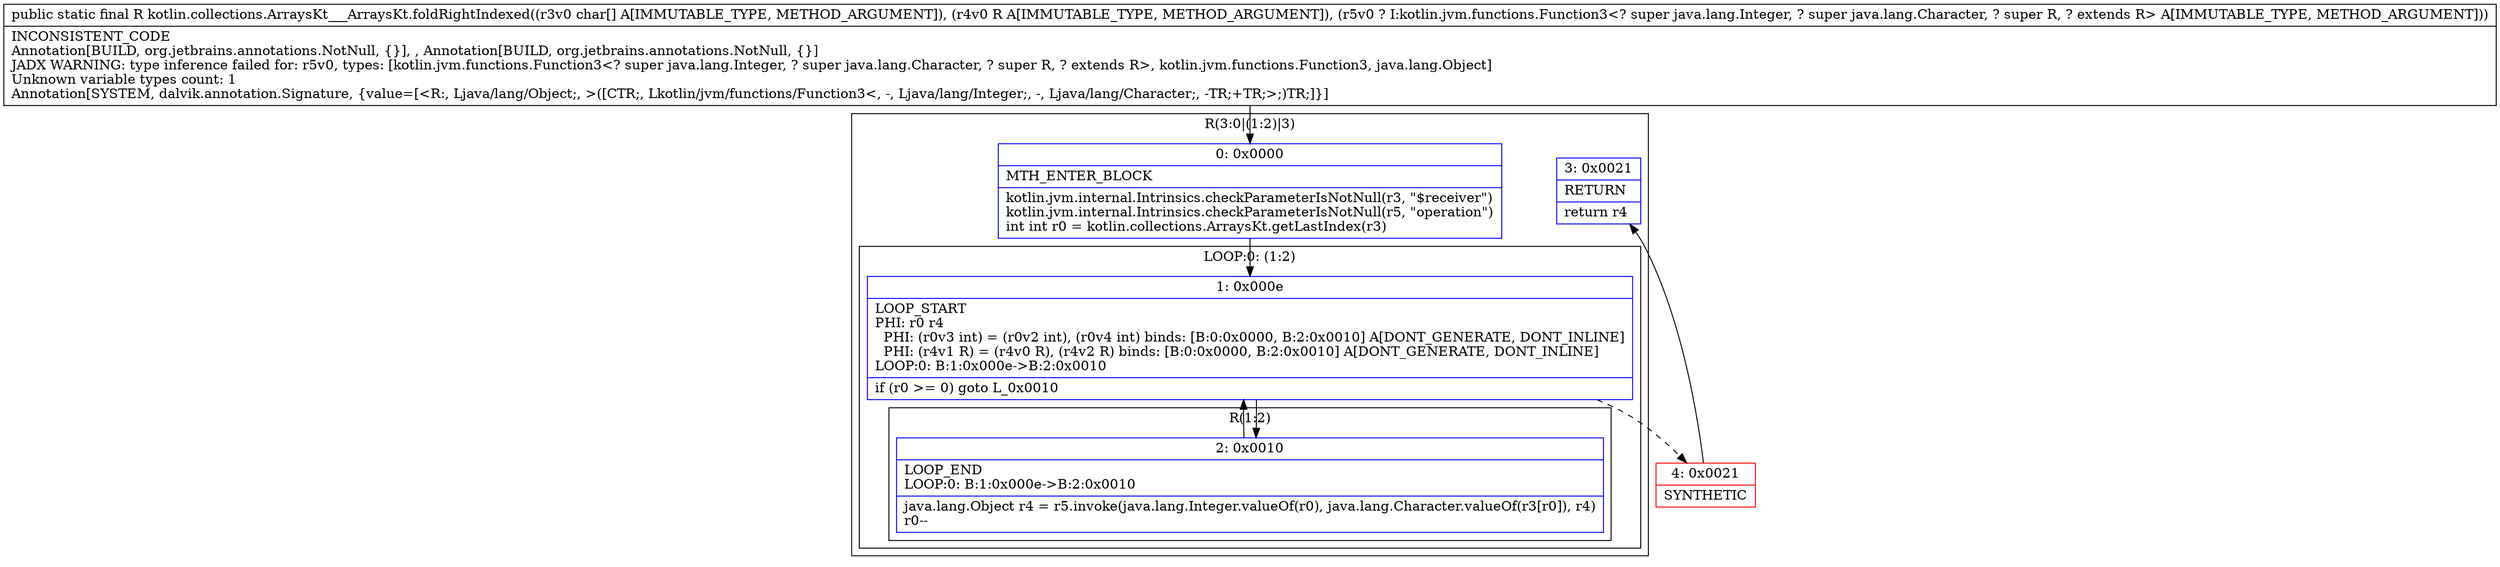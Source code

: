 digraph "CFG forkotlin.collections.ArraysKt___ArraysKt.foldRightIndexed([CLjava\/lang\/Object;Lkotlin\/jvm\/functions\/Function3;)Ljava\/lang\/Object;" {
subgraph cluster_Region_745137238 {
label = "R(3:0|(1:2)|3)";
node [shape=record,color=blue];
Node_0 [shape=record,label="{0\:\ 0x0000|MTH_ENTER_BLOCK\l|kotlin.jvm.internal.Intrinsics.checkParameterIsNotNull(r3, \"$receiver\")\lkotlin.jvm.internal.Intrinsics.checkParameterIsNotNull(r5, \"operation\")\lint int r0 = kotlin.collections.ArraysKt.getLastIndex(r3)\l}"];
subgraph cluster_LoopRegion_1590650610 {
label = "LOOP:0: (1:2)";
node [shape=record,color=blue];
Node_1 [shape=record,label="{1\:\ 0x000e|LOOP_START\lPHI: r0 r4 \l  PHI: (r0v3 int) = (r0v2 int), (r0v4 int) binds: [B:0:0x0000, B:2:0x0010] A[DONT_GENERATE, DONT_INLINE]\l  PHI: (r4v1 R) = (r4v0 R), (r4v2 R) binds: [B:0:0x0000, B:2:0x0010] A[DONT_GENERATE, DONT_INLINE]\lLOOP:0: B:1:0x000e\-\>B:2:0x0010\l|if (r0 \>= 0) goto L_0x0010\l}"];
subgraph cluster_Region_1229703567 {
label = "R(1:2)";
node [shape=record,color=blue];
Node_2 [shape=record,label="{2\:\ 0x0010|LOOP_END\lLOOP:0: B:1:0x000e\-\>B:2:0x0010\l|java.lang.Object r4 = r5.invoke(java.lang.Integer.valueOf(r0), java.lang.Character.valueOf(r3[r0]), r4)\lr0\-\-\l}"];
}
}
Node_3 [shape=record,label="{3\:\ 0x0021|RETURN\l|return r4\l}"];
}
Node_4 [shape=record,color=red,label="{4\:\ 0x0021|SYNTHETIC\l}"];
MethodNode[shape=record,label="{public static final R kotlin.collections.ArraysKt___ArraysKt.foldRightIndexed((r3v0 char[] A[IMMUTABLE_TYPE, METHOD_ARGUMENT]), (r4v0 R A[IMMUTABLE_TYPE, METHOD_ARGUMENT]), (r5v0 ? I:kotlin.jvm.functions.Function3\<? super java.lang.Integer, ? super java.lang.Character, ? super R, ? extends R\> A[IMMUTABLE_TYPE, METHOD_ARGUMENT]))  | INCONSISTENT_CODE\lAnnotation[BUILD, org.jetbrains.annotations.NotNull, \{\}], , Annotation[BUILD, org.jetbrains.annotations.NotNull, \{\}]\lJADX WARNING: type inference failed for: r5v0, types: [kotlin.jvm.functions.Function3\<? super java.lang.Integer, ? super java.lang.Character, ? super R, ? extends R\>, kotlin.jvm.functions.Function3, java.lang.Object]\lUnknown variable types count: 1\lAnnotation[SYSTEM, dalvik.annotation.Signature, \{value=[\<R:, Ljava\/lang\/Object;, \>([CTR;, Lkotlin\/jvm\/functions\/Function3\<, \-, Ljava\/lang\/Integer;, \-, Ljava\/lang\/Character;, \-TR;+TR;\>;)TR;]\}]\l}"];
MethodNode -> Node_0;
Node_0 -> Node_1;
Node_1 -> Node_2;
Node_1 -> Node_4[style=dashed];
Node_2 -> Node_1;
Node_4 -> Node_3;
}

